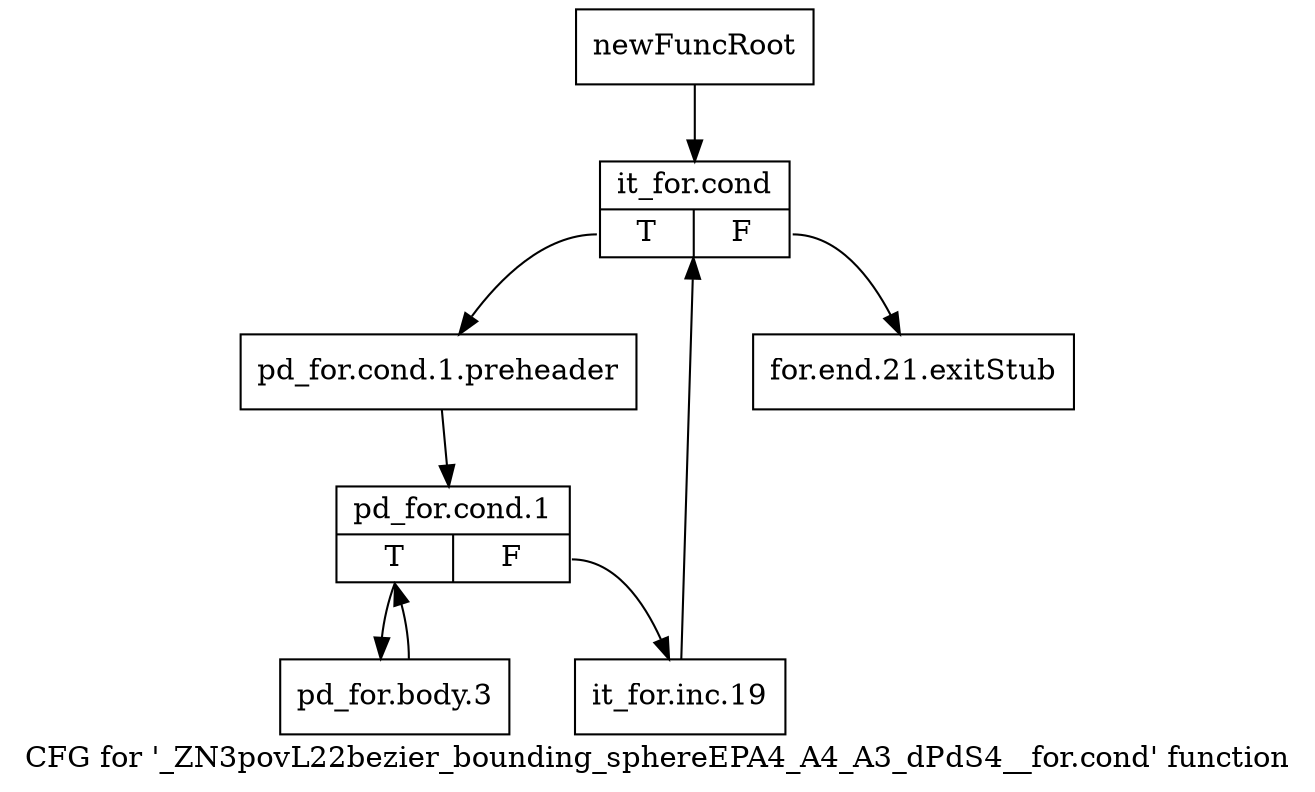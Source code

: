 digraph "CFG for '_ZN3povL22bezier_bounding_sphereEPA4_A4_A3_dPdS4__for.cond' function" {
	label="CFG for '_ZN3povL22bezier_bounding_sphereEPA4_A4_A3_dPdS4__for.cond' function";

	Node0x230ff80 [shape=record,label="{newFuncRoot}"];
	Node0x230ff80 -> Node0x2310020;
	Node0x230ffd0 [shape=record,label="{for.end.21.exitStub}"];
	Node0x2310020 [shape=record,label="{it_for.cond|{<s0>T|<s1>F}}"];
	Node0x2310020:s0 -> Node0x2310070;
	Node0x2310020:s1 -> Node0x230ffd0;
	Node0x2310070 [shape=record,label="{pd_for.cond.1.preheader}"];
	Node0x2310070 -> Node0x23100c0;
	Node0x23100c0 [shape=record,label="{pd_for.cond.1|{<s0>T|<s1>F}}"];
	Node0x23100c0:s0 -> Node0x2310160;
	Node0x23100c0:s1 -> Node0x2310110;
	Node0x2310110 [shape=record,label="{it_for.inc.19}"];
	Node0x2310110 -> Node0x2310020;
	Node0x2310160 [shape=record,label="{pd_for.body.3}"];
	Node0x2310160 -> Node0x23100c0;
}
